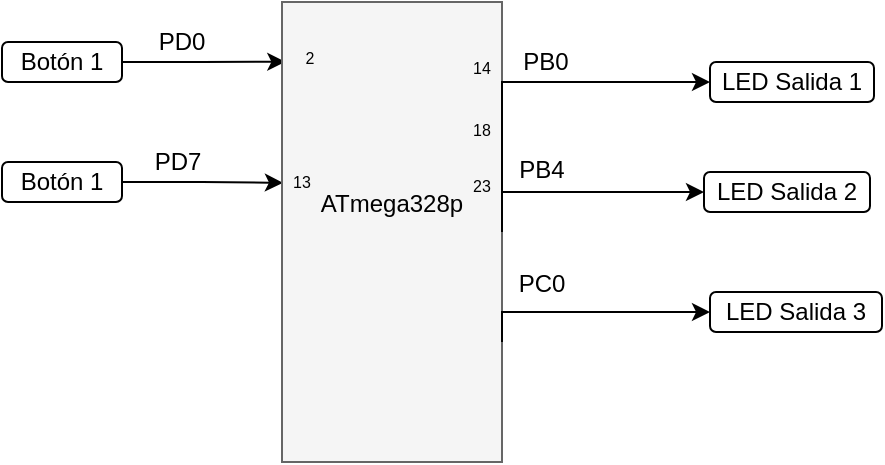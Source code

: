 <mxfile version="13.7.9" type="device"><diagram id="vQimmmyMcxg6tCgX68EK" name="Page-1"><mxGraphModel dx="517" dy="384" grid="0" gridSize="10" guides="1" tooltips="1" connect="1" arrows="1" fold="1" page="1" pageScale="1" pageWidth="827" pageHeight="1169" math="0" shadow="0"><root><mxCell id="0"/><mxCell id="1" parent="0"/><mxCell id="TOmT-z1Bl7_u_9AsChJ5-3" style="edgeStyle=orthogonalEdgeStyle;rounded=0;orthogonalLoop=1;jettySize=auto;html=1;exitX=1;exitY=0.5;exitDx=0;exitDy=0;entryX=0.015;entryY=0.13;entryDx=0;entryDy=0;entryPerimeter=0;" edge="1" parent="1" source="TOmT-z1Bl7_u_9AsChJ5-1" target="fP8LFzO5kELU3uV9s-1R-1"><mxGeometry relative="1" as="geometry"/></mxCell><mxCell id="TOmT-z1Bl7_u_9AsChJ5-1" value="Botón 1" style="rounded=1;whiteSpace=wrap;html=1;" vertex="1" parent="1"><mxGeometry x="130" y="210" width="60" height="20" as="geometry"/></mxCell><mxCell id="TOmT-z1Bl7_u_9AsChJ5-4" style="edgeStyle=orthogonalEdgeStyle;rounded=0;orthogonalLoop=1;jettySize=auto;html=1;exitX=1;exitY=0.5;exitDx=0;exitDy=0;entryX=0.004;entryY=0.393;entryDx=0;entryDy=0;entryPerimeter=0;" edge="1" parent="1" source="TOmT-z1Bl7_u_9AsChJ5-2" target="fP8LFzO5kELU3uV9s-1R-1"><mxGeometry relative="1" as="geometry"/></mxCell><mxCell id="TOmT-z1Bl7_u_9AsChJ5-2" value="Botón 1" style="rounded=1;whiteSpace=wrap;html=1;" vertex="1" parent="1"><mxGeometry x="130" y="270" width="60" height="20" as="geometry"/></mxCell><mxCell id="VYaEUTGyNfmyV1KoXk1x-9" value="LED Salida 1" style="rounded=1;whiteSpace=wrap;html=1;" parent="1" vertex="1"><mxGeometry x="484" y="220" width="82" height="20" as="geometry"/></mxCell><mxCell id="VYaEUTGyNfmyV1KoXk1x-10" value="LED Salida 2" style="rounded=1;whiteSpace=wrap;html=1;" parent="1" vertex="1"><mxGeometry x="481" y="275" width="83" height="20" as="geometry"/></mxCell><mxCell id="VYaEUTGyNfmyV1KoXk1x-11" value="LED Salida 3" style="rounded=1;whiteSpace=wrap;html=1;" parent="1" vertex="1"><mxGeometry x="484" y="335" width="86" height="20" as="geometry"/></mxCell><mxCell id="VYaEUTGyNfmyV1KoXk1x-12" value="" style="group" parent="1" vertex="1" connectable="0"><mxGeometry x="270" y="190" width="110" height="230" as="geometry"/></mxCell><mxCell id="fP8LFzO5kELU3uV9s-1R-1" value="" style="rounded=0;whiteSpace=wrap;html=1;fillColor=#f5f5f5;strokeColor=#666666;fontColor=#333333;" parent="VYaEUTGyNfmyV1KoXk1x-12" vertex="1"><mxGeometry width="110.0" height="230" as="geometry"/></mxCell><mxCell id="VYaEUTGyNfmyV1KoXk1x-7" value="ATmega328p" style="text;html=1;strokeColor=none;fillColor=none;align=center;verticalAlign=middle;whiteSpace=wrap;rounded=0;" parent="VYaEUTGyNfmyV1KoXk1x-12" vertex="1"><mxGeometry x="9.167" y="84.997" width="91.667" height="32.857" as="geometry"/></mxCell><mxCell id="MzivSgj11gGm9zk1WH_g-50" value="13" style="text;html=1;strokeColor=none;fillColor=none;align=center;verticalAlign=middle;whiteSpace=wrap;rounded=0;fontSize=8;" parent="VYaEUTGyNfmyV1KoXk1x-12" vertex="1"><mxGeometry y="85" width="20" height="10" as="geometry"/></mxCell><mxCell id="MzivSgj11gGm9zk1WH_g-51" value="14" style="text;html=1;strokeColor=none;fillColor=none;align=center;verticalAlign=middle;whiteSpace=wrap;rounded=0;fontSize=8;" parent="VYaEUTGyNfmyV1KoXk1x-12" vertex="1"><mxGeometry x="90" y="28.0" width="20" height="10" as="geometry"/></mxCell><mxCell id="MzivSgj11gGm9zk1WH_g-52" value="18" style="text;html=1;strokeColor=none;fillColor=none;align=center;verticalAlign=middle;whiteSpace=wrap;rounded=0;fontSize=8;" parent="VYaEUTGyNfmyV1KoXk1x-12" vertex="1"><mxGeometry x="90" y="59" width="20" height="10" as="geometry"/></mxCell><mxCell id="MzivSgj11gGm9zk1WH_g-53" value="23" style="text;html=1;strokeColor=none;fillColor=none;align=center;verticalAlign=middle;whiteSpace=wrap;rounded=0;fontSize=8;" parent="VYaEUTGyNfmyV1KoXk1x-12" vertex="1"><mxGeometry x="90" y="87" width="20" height="10" as="geometry"/></mxCell><mxCell id="MzivSgj11gGm9zk1WH_g-56" value="2" style="text;html=1;strokeColor=none;fillColor=none;align=center;verticalAlign=middle;whiteSpace=wrap;rounded=0;fontSize=8;" parent="VYaEUTGyNfmyV1KoXk1x-12" vertex="1"><mxGeometry x="4" y="22.86" width="20" height="10" as="geometry"/></mxCell><mxCell id="MzivSgj11gGm9zk1WH_g-3" style="edgeStyle=orthogonalEdgeStyle;rounded=0;orthogonalLoop=1;jettySize=auto;html=1;exitX=1;exitY=0.5;exitDx=0;exitDy=0;entryX=0;entryY=0.5;entryDx=0;entryDy=0;" parent="1" target="VYaEUTGyNfmyV1KoXk1x-11" edge="1"><mxGeometry x="270" y="245" as="geometry"><Array as="points"><mxPoint x="380" y="345"/></Array><mxPoint x="380" y="360" as="sourcePoint"/></mxGeometry></mxCell><mxCell id="MzivSgj11gGm9zk1WH_g-9" value="PC0" style="text;html=1;strokeColor=none;fillColor=none;align=center;verticalAlign=middle;whiteSpace=wrap;rounded=0;" parent="1" vertex="1"><mxGeometry x="380" y="321" width="40" height="20" as="geometry"/></mxCell><mxCell id="MzivSgj11gGm9zk1WH_g-14" value="PB0" style="text;html=1;strokeColor=none;fillColor=none;align=center;verticalAlign=middle;whiteSpace=wrap;rounded=0;" parent="1" vertex="1"><mxGeometry x="382" y="210" width="40" height="20" as="geometry"/></mxCell><mxCell id="MzivSgj11gGm9zk1WH_g-15" value="PD0" style="text;html=1;strokeColor=none;fillColor=none;align=center;verticalAlign=middle;whiteSpace=wrap;rounded=0;" parent="1" vertex="1"><mxGeometry x="200" y="200" width="40" height="20" as="geometry"/></mxCell><mxCell id="TOmT-z1Bl7_u_9AsChJ5-5" value="PD7" style="text;html=1;strokeColor=none;fillColor=none;align=center;verticalAlign=middle;whiteSpace=wrap;rounded=0;" vertex="1" parent="1"><mxGeometry x="198" y="260" width="40" height="20" as="geometry"/></mxCell><mxCell id="TOmT-z1Bl7_u_9AsChJ5-6" value="PB4" style="text;html=1;strokeColor=none;fillColor=none;align=center;verticalAlign=middle;whiteSpace=wrap;rounded=0;" vertex="1" parent="1"><mxGeometry x="380" y="264" width="40" height="20" as="geometry"/></mxCell><mxCell id="TOmT-z1Bl7_u_9AsChJ5-7" style="edgeStyle=orthogonalEdgeStyle;rounded=0;orthogonalLoop=1;jettySize=auto;html=1;exitX=1;exitY=0.5;exitDx=0;exitDy=0;entryX=0;entryY=0.5;entryDx=0;entryDy=0;" edge="1" parent="1" source="fP8LFzO5kELU3uV9s-1R-1" target="VYaEUTGyNfmyV1KoXk1x-9"><mxGeometry relative="1" as="geometry"><Array as="points"><mxPoint x="380" y="230"/></Array></mxGeometry></mxCell><mxCell id="TOmT-z1Bl7_u_9AsChJ5-8" style="edgeStyle=orthogonalEdgeStyle;rounded=0;orthogonalLoop=1;jettySize=auto;html=1;exitX=1;exitY=0.5;exitDx=0;exitDy=0;" edge="1" parent="1" source="fP8LFzO5kELU3uV9s-1R-1" target="VYaEUTGyNfmyV1KoXk1x-10"><mxGeometry relative="1" as="geometry"><Array as="points"><mxPoint x="380" y="285"/></Array></mxGeometry></mxCell></root></mxGraphModel></diagram></mxfile>